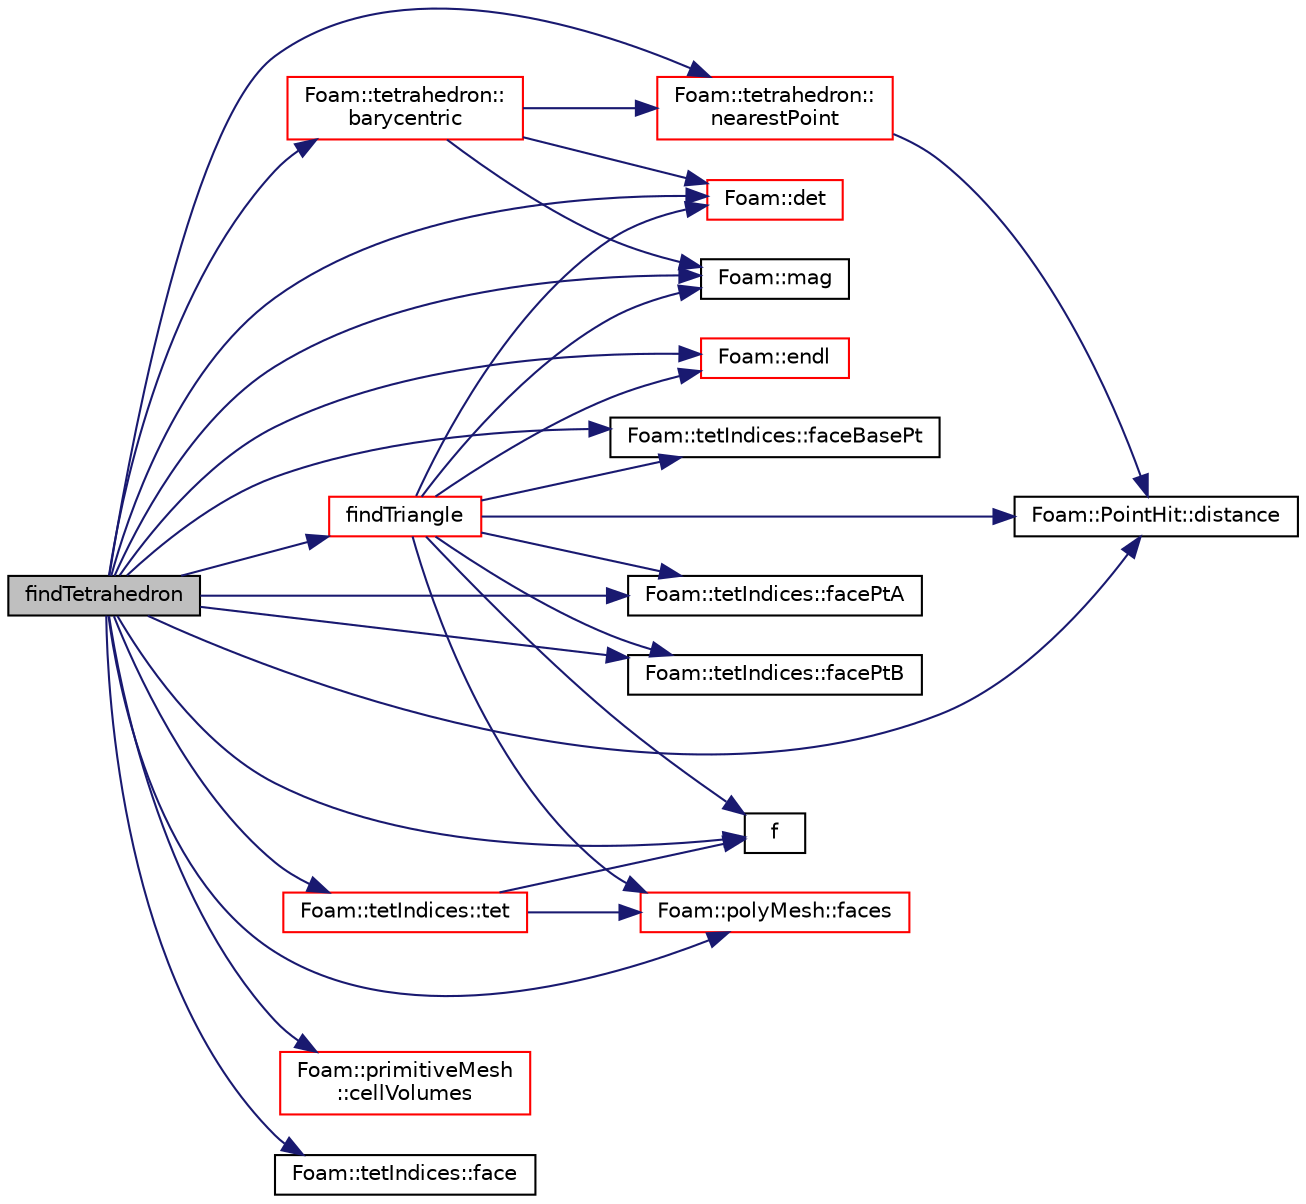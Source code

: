 digraph "findTetrahedron"
{
  bgcolor="transparent";
  edge [fontname="Helvetica",fontsize="10",labelfontname="Helvetica",labelfontsize="10"];
  node [fontname="Helvetica",fontsize="10",shape=record];
  rankdir="LR";
  Node1 [label="findTetrahedron",height=0.2,width=0.4,color="black", fillcolor="grey75", style="filled", fontcolor="black"];
  Node1 -> Node2 [color="midnightblue",fontsize="10",style="solid",fontname="Helvetica"];
  Node2 [label="Foam::tetrahedron::\lbarycentric",height=0.2,width=0.4,color="red",URL="$a02581.html#af25ab613c3d54bb72f48d06e81ed88cc",tooltip="Calculate the barycentric coordinates of the given. "];
  Node2 -> Node3 [color="midnightblue",fontsize="10",style="solid",fontname="Helvetica"];
  Node3 [label="Foam::det",height=0.2,width=0.4,color="red",URL="$a10742.html#a0661214f1c72feedb965c88d685f8036"];
  Node2 -> Node4 [color="midnightblue",fontsize="10",style="solid",fontname="Helvetica"];
  Node4 [label="Foam::mag",height=0.2,width=0.4,color="black",URL="$a10742.html#a929da2a3fdcf3dacbbe0487d3a330dae"];
  Node2 -> Node5 [color="midnightblue",fontsize="10",style="solid",fontname="Helvetica"];
  Node5 [label="Foam::tetrahedron::\lnearestPoint",height=0.2,width=0.4,color="red",URL="$a02581.html#ad2a728428db89fbe441f66a06ebfca16",tooltip="Return nearest point to p on tetrahedron. Is p itself. "];
  Node5 -> Node6 [color="midnightblue",fontsize="10",style="solid",fontname="Helvetica"];
  Node6 [label="Foam::PointHit::distance",height=0.2,width=0.4,color="black",URL="$a01888.html#a6fc60097ee4a2ef28aa08c9d11269046",tooltip="Return distance to hit. "];
  Node1 -> Node7 [color="midnightblue",fontsize="10",style="solid",fontname="Helvetica"];
  Node7 [label="Foam::primitiveMesh\l::cellVolumes",height=0.2,width=0.4,color="red",URL="$a01974.html#a621f5b7ca5ac8ff001bcdbeefaad7f7a"];
  Node1 -> Node3 [color="midnightblue",fontsize="10",style="solid",fontname="Helvetica"];
  Node1 -> Node6 [color="midnightblue",fontsize="10",style="solid",fontname="Helvetica"];
  Node1 -> Node8 [color="midnightblue",fontsize="10",style="solid",fontname="Helvetica"];
  Node8 [label="Foam::endl",height=0.2,width=0.4,color="red",URL="$a10742.html#a2db8fe02a0d3909e9351bb4275b23ce4",tooltip="Add newline and flush stream. "];
  Node1 -> Node9 [color="midnightblue",fontsize="10",style="solid",fontname="Helvetica"];
  Node9 [label="f",height=0.2,width=0.4,color="black",URL="$a03932.html#a888be93833ac7a23170555c69c690288"];
  Node1 -> Node10 [color="midnightblue",fontsize="10",style="solid",fontname="Helvetica"];
  Node10 [label="Foam::tetIndices::face",height=0.2,width=0.4,color="black",URL="$a02577.html#aa7c10231d818b82cefb2bb4ef6d92494",tooltip="Return the face. "];
  Node1 -> Node11 [color="midnightblue",fontsize="10",style="solid",fontname="Helvetica"];
  Node11 [label="Foam::tetIndices::faceBasePt",height=0.2,width=0.4,color="black",URL="$a02577.html#a68b24952894ad64e271369dc69792c04",tooltip="Return the face base point. "];
  Node1 -> Node12 [color="midnightblue",fontsize="10",style="solid",fontname="Helvetica"];
  Node12 [label="Foam::tetIndices::facePtA",height=0.2,width=0.4,color="black",URL="$a02577.html#a425c9489685f39c1fe6608161f0a876f",tooltip="Return face point A. "];
  Node1 -> Node13 [color="midnightblue",fontsize="10",style="solid",fontname="Helvetica"];
  Node13 [label="Foam::tetIndices::facePtB",height=0.2,width=0.4,color="black",URL="$a02577.html#a6ab76182cf2fbace9fafc253e511e936",tooltip="Return face point B. "];
  Node1 -> Node14 [color="midnightblue",fontsize="10",style="solid",fontname="Helvetica"];
  Node14 [label="Foam::polyMesh::faces",height=0.2,width=0.4,color="red",URL="$a01922.html#a4434536d50d4c14116249da802a1e2b2",tooltip="Return raw faces. "];
  Node1 -> Node15 [color="midnightblue",fontsize="10",style="solid",fontname="Helvetica"];
  Node15 [label="findTriangle",height=0.2,width=0.4,color="red",URL="$a00225.html#a58a370be784ce48f88d340ab2ab15ac8"];
  Node15 -> Node8 [color="midnightblue",fontsize="10",style="solid",fontname="Helvetica"];
  Node15 -> Node9 [color="midnightblue",fontsize="10",style="solid",fontname="Helvetica"];
  Node15 -> Node14 [color="midnightblue",fontsize="10",style="solid",fontname="Helvetica"];
  Node15 -> Node3 [color="midnightblue",fontsize="10",style="solid",fontname="Helvetica"];
  Node15 -> Node4 [color="midnightblue",fontsize="10",style="solid",fontname="Helvetica"];
  Node15 -> Node11 [color="midnightblue",fontsize="10",style="solid",fontname="Helvetica"];
  Node15 -> Node12 [color="midnightblue",fontsize="10",style="solid",fontname="Helvetica"];
  Node15 -> Node13 [color="midnightblue",fontsize="10",style="solid",fontname="Helvetica"];
  Node15 -> Node6 [color="midnightblue",fontsize="10",style="solid",fontname="Helvetica"];
  Node1 -> Node4 [color="midnightblue",fontsize="10",style="solid",fontname="Helvetica"];
  Node1 -> Node5 [color="midnightblue",fontsize="10",style="solid",fontname="Helvetica"];
  Node1 -> Node16 [color="midnightblue",fontsize="10",style="solid",fontname="Helvetica"];
  Node16 [label="Foam::tetIndices::tet",height=0.2,width=0.4,color="red",URL="$a02577.html#abb6833818ccf906c21e0a434a44c7f8e",tooltip="Return the geometry corresponding to this tet from the. "];
  Node16 -> Node14 [color="midnightblue",fontsize="10",style="solid",fontname="Helvetica"];
  Node16 -> Node9 [color="midnightblue",fontsize="10",style="solid",fontname="Helvetica"];
}
